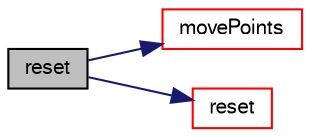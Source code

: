 digraph "reset"
{
  bgcolor="transparent";
  edge [fontname="FreeSans",fontsize="10",labelfontname="FreeSans",labelfontsize="10"];
  node [fontname="FreeSans",fontsize="10",shape=record];
  rankdir="LR";
  Node16522 [label="reset",height=0.2,width=0.4,color="black", fillcolor="grey75", style="filled", fontcolor="black"];
  Node16522 -> Node16523 [color="midnightblue",fontsize="10",style="solid",fontname="FreeSans"];
  Node16523 [label="movePoints",height=0.2,width=0.4,color="red",URL="$a27530.html#acd973cbaa6d78152b8522609d87bd8c8",tooltip="Move points, returns volumes swept by faces in motion. "];
  Node16522 -> Node16573 [color="midnightblue",fontsize="10",style="solid",fontname="FreeSans"];
  Node16573 [label="reset",height=0.2,width=0.4,color="red",URL="$a27530.html#ac903a0172c5522dec15fd571f93bee47",tooltip="Reset this primitiveMesh given the primitive array sizes. "];
}
